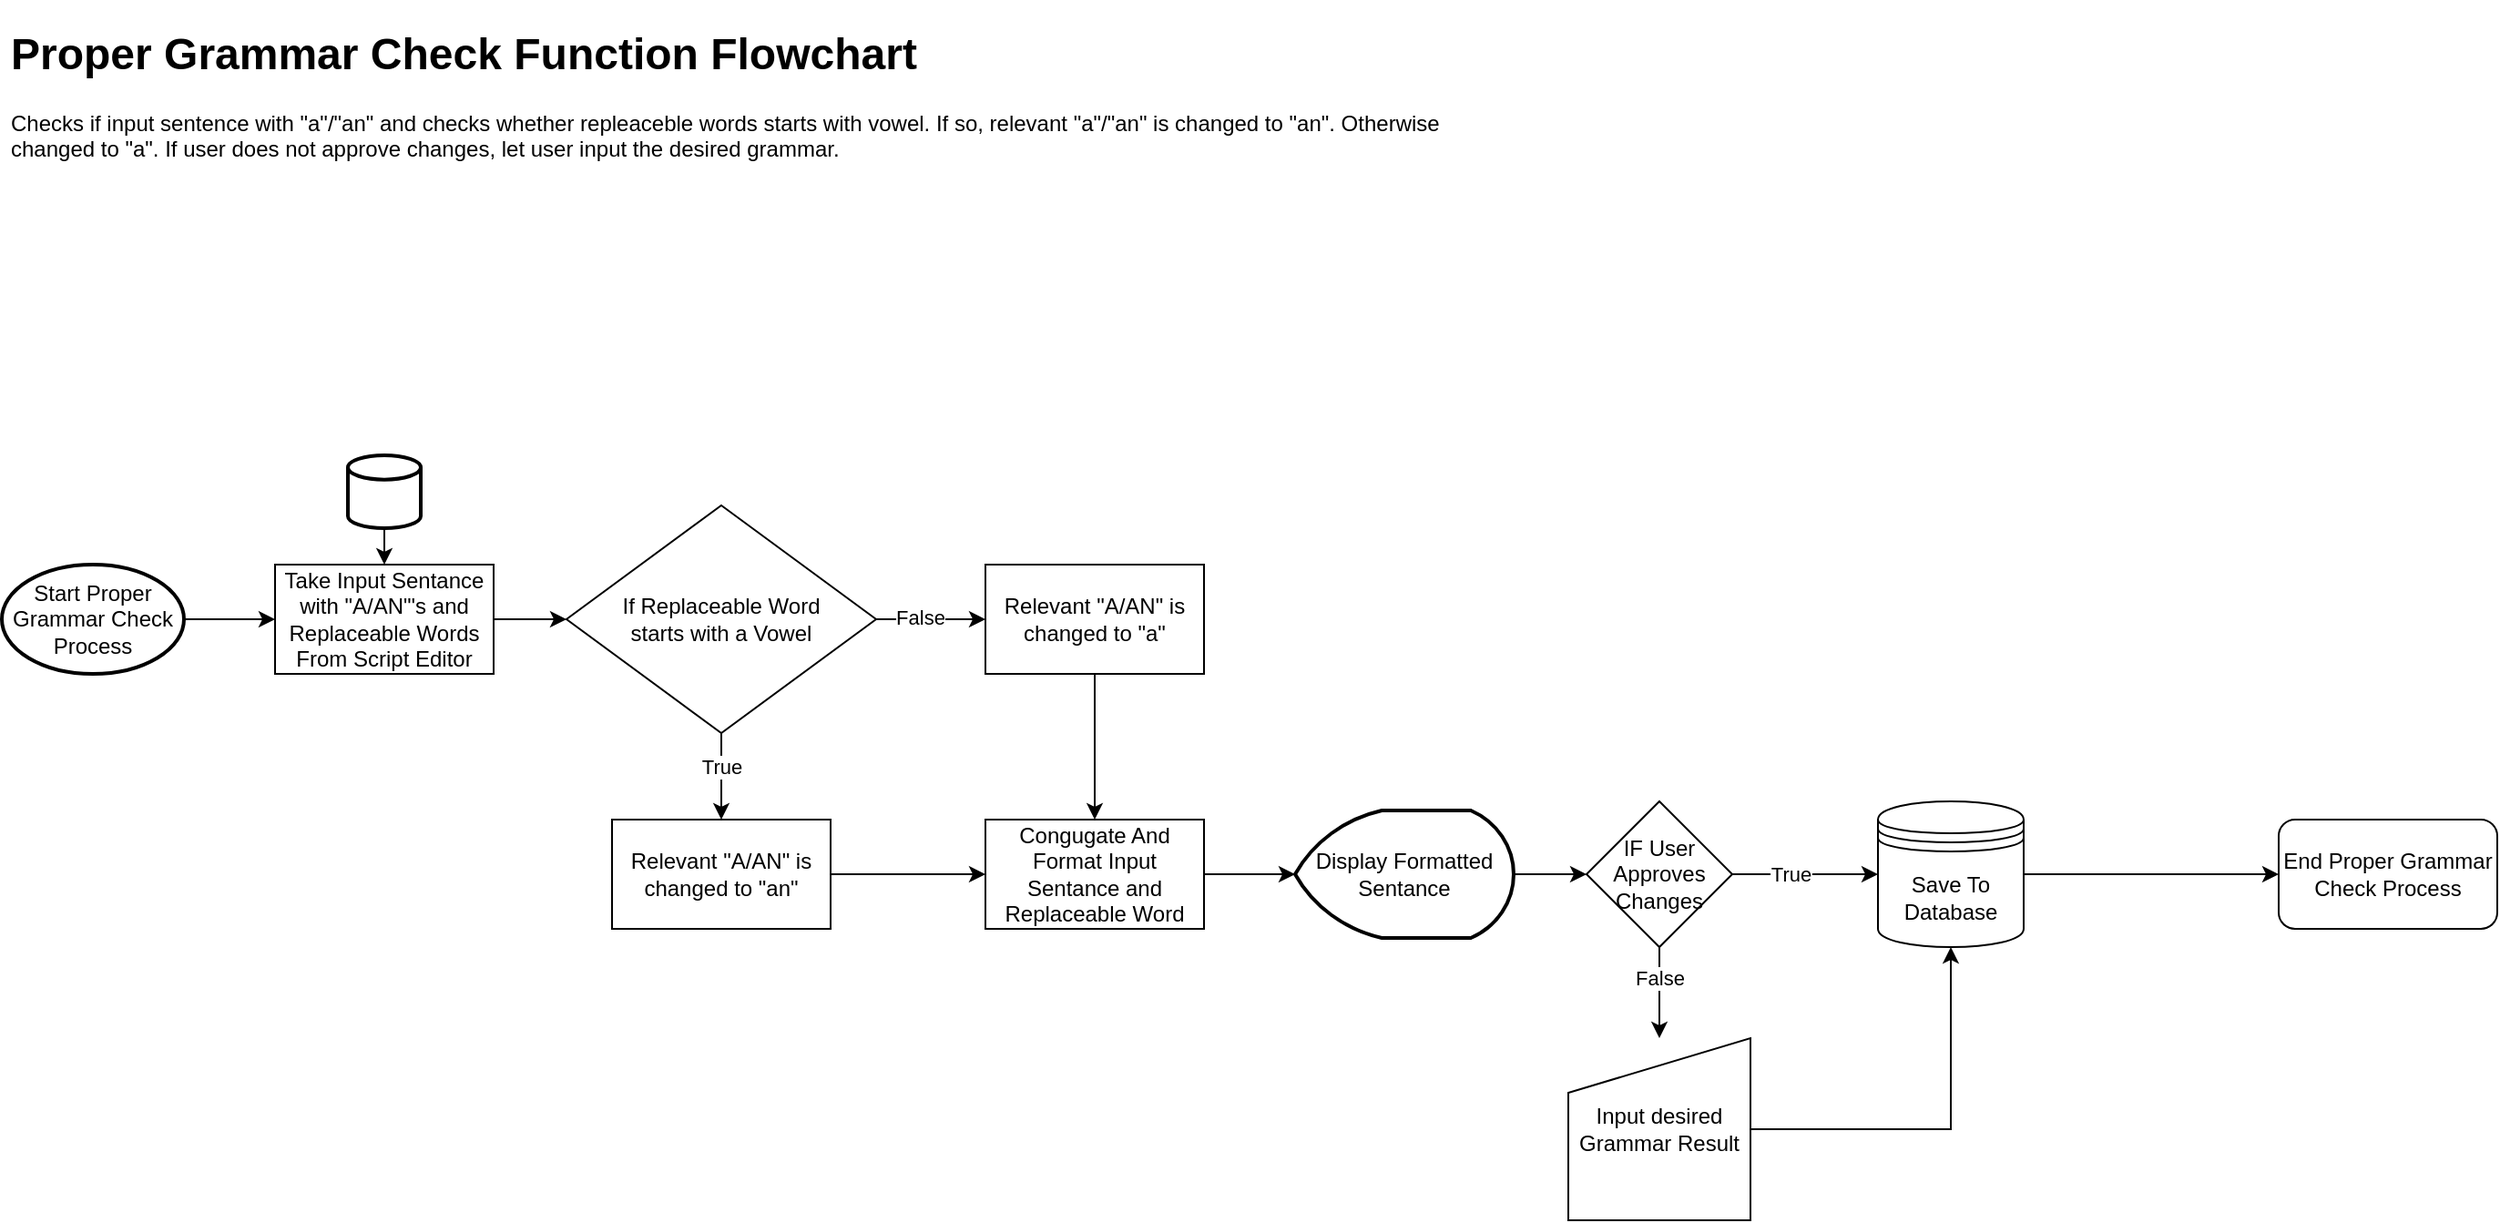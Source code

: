 <mxfile version="20.3.0" type="device"><diagram id="lrqCcZjwJTH0bWe49M1V" name="Page-1"><mxGraphModel dx="2354" dy="1204" grid="1" gridSize="10" guides="1" tooltips="1" connect="1" arrows="1" fold="1" page="1" pageScale="1" pageWidth="850" pageHeight="1100" math="0" shadow="0"><root><mxCell id="0"/><mxCell id="1" parent="0"/><mxCell id="KQFr_JFq5nYqTBUmgTyr-3" style="edgeStyle=orthogonalEdgeStyle;rounded=0;orthogonalLoop=1;jettySize=auto;html=1;entryX=0;entryY=0.5;entryDx=0;entryDy=0;" parent="1" source="KQFr_JFq5nYqTBUmgTyr-2" target="KQFr_JFq5nYqTBUmgTyr-4" edge="1"><mxGeometry relative="1" as="geometry"><mxPoint x="180" y="340" as="targetPoint"/></mxGeometry></mxCell><mxCell id="KQFr_JFq5nYqTBUmgTyr-2" value="Start Proper Grammar Check Process" style="strokeWidth=2;html=1;shape=mxgraph.flowchart.start_1;whiteSpace=wrap;" parent="1" vertex="1"><mxGeometry x="10" y="310" width="100" height="60" as="geometry"/></mxCell><mxCell id="KQFr_JFq5nYqTBUmgTyr-8" style="edgeStyle=orthogonalEdgeStyle;rounded=0;orthogonalLoop=1;jettySize=auto;html=1;entryX=0;entryY=0.5;entryDx=0;entryDy=0;" parent="1" source="KQFr_JFq5nYqTBUmgTyr-4" target="KQFr_JFq5nYqTBUmgTyr-10" edge="1"><mxGeometry relative="1" as="geometry"><mxPoint x="320" y="340" as="targetPoint"/></mxGeometry></mxCell><mxCell id="KQFr_JFq5nYqTBUmgTyr-4" value="Take Input Sentance with &quot;A/AN&quot;'s and Replaceable Words From Script Editor" style="whiteSpace=wrap;html=1;" parent="1" vertex="1"><mxGeometry x="160" y="310" width="120" height="60" as="geometry"/></mxCell><mxCell id="KQFr_JFq5nYqTBUmgTyr-6" style="edgeStyle=orthogonalEdgeStyle;rounded=0;orthogonalLoop=1;jettySize=auto;html=1;exitX=0.5;exitY=1;exitDx=0;exitDy=0;exitPerimeter=0;entryX=0.5;entryY=0;entryDx=0;entryDy=0;" parent="1" source="KQFr_JFq5nYqTBUmgTyr-5" target="KQFr_JFq5nYqTBUmgTyr-4" edge="1"><mxGeometry relative="1" as="geometry"/></mxCell><mxCell id="KQFr_JFq5nYqTBUmgTyr-5" value="" style="strokeWidth=2;html=1;shape=mxgraph.flowchart.database;whiteSpace=wrap;" parent="1" vertex="1"><mxGeometry x="200" y="250" width="40" height="40" as="geometry"/></mxCell><mxCell id="KQFr_JFq5nYqTBUmgTyr-12" style="edgeStyle=orthogonalEdgeStyle;rounded=0;orthogonalLoop=1;jettySize=auto;html=1;entryX=0;entryY=0.5;entryDx=0;entryDy=0;" parent="1" source="KQFr_JFq5nYqTBUmgTyr-10" target="KQFr_JFq5nYqTBUmgTyr-17" edge="1"><mxGeometry relative="1" as="geometry"><mxPoint x="640" y="340" as="targetPoint"/><Array as="points"/></mxGeometry></mxCell><mxCell id="KQFr_JFq5nYqTBUmgTyr-15" value="False" style="edgeLabel;html=1;align=center;verticalAlign=middle;resizable=0;points=[];" parent="KQFr_JFq5nYqTBUmgTyr-12" vertex="1" connectable="0"><mxGeometry x="-0.221" y="1" relative="1" as="geometry"><mxPoint as="offset"/></mxGeometry></mxCell><mxCell id="KQFr_JFq5nYqTBUmgTyr-13" style="edgeStyle=orthogonalEdgeStyle;rounded=0;orthogonalLoop=1;jettySize=auto;html=1;exitX=0.5;exitY=1;exitDx=0;exitDy=0;entryX=0.5;entryY=0;entryDx=0;entryDy=0;" parent="1" source="KQFr_JFq5nYqTBUmgTyr-10" target="KQFr_JFq5nYqTBUmgTyr-16" edge="1"><mxGeometry relative="1" as="geometry"><mxPoint x="405" y="490" as="targetPoint"/></mxGeometry></mxCell><mxCell id="KQFr_JFq5nYqTBUmgTyr-14" value="True" style="edgeLabel;html=1;align=center;verticalAlign=middle;resizable=0;points=[];" parent="KQFr_JFq5nYqTBUmgTyr-13" vertex="1" connectable="0"><mxGeometry x="0.322" relative="1" as="geometry"><mxPoint y="-13" as="offset"/></mxGeometry></mxCell><mxCell id="KQFr_JFq5nYqTBUmgTyr-10" value="If Replaceable Word&lt;br&gt;starts with a Vowel" style="rhombus;whiteSpace=wrap;html=1;" parent="1" vertex="1"><mxGeometry x="320" y="277.5" width="170" height="125" as="geometry"/></mxCell><mxCell id="KQFr_JFq5nYqTBUmgTyr-19" style="edgeStyle=orthogonalEdgeStyle;rounded=0;orthogonalLoop=1;jettySize=auto;html=1;exitX=1;exitY=0.5;exitDx=0;exitDy=0;entryX=0;entryY=0.5;entryDx=0;entryDy=0;" parent="1" source="KQFr_JFq5nYqTBUmgTyr-16" target="KQFr_JFq5nYqTBUmgTyr-18" edge="1"><mxGeometry relative="1" as="geometry"/></mxCell><mxCell id="KQFr_JFq5nYqTBUmgTyr-16" value="Relevant &quot;A/AN&quot; is changed to &quot;an&quot;" style="rounded=0;whiteSpace=wrap;html=1;" parent="1" vertex="1"><mxGeometry x="345" y="450" width="120" height="60" as="geometry"/></mxCell><mxCell id="KQFr_JFq5nYqTBUmgTyr-20" style="edgeStyle=orthogonalEdgeStyle;rounded=0;orthogonalLoop=1;jettySize=auto;html=1;exitX=0.5;exitY=1;exitDx=0;exitDy=0;" parent="1" source="KQFr_JFq5nYqTBUmgTyr-17" target="KQFr_JFq5nYqTBUmgTyr-18" edge="1"><mxGeometry relative="1" as="geometry"/></mxCell><mxCell id="KQFr_JFq5nYqTBUmgTyr-17" value="Relevant &quot;A/AN&quot; is changed to &quot;a&quot;" style="rounded=0;whiteSpace=wrap;html=1;" parent="1" vertex="1"><mxGeometry x="550" y="310" width="120" height="60" as="geometry"/></mxCell><mxCell id="KQFr_JFq5nYqTBUmgTyr-24" style="edgeStyle=orthogonalEdgeStyle;rounded=0;orthogonalLoop=1;jettySize=auto;html=1;" parent="1" source="KQFr_JFq5nYqTBUmgTyr-18" target="KQFr_JFq5nYqTBUmgTyr-23" edge="1"><mxGeometry relative="1" as="geometry"/></mxCell><mxCell id="KQFr_JFq5nYqTBUmgTyr-18" value="Congugate And Format Input Sentance and Replaceable Word" style="rounded=0;whiteSpace=wrap;html=1;" parent="1" vertex="1"><mxGeometry x="550" y="450" width="120" height="60" as="geometry"/></mxCell><mxCell id="Wqo00xY4692ahMJDeQN9-2" style="edgeStyle=orthogonalEdgeStyle;rounded=0;orthogonalLoop=1;jettySize=auto;html=1;" parent="1" source="KQFr_JFq5nYqTBUmgTyr-23" target="Wqo00xY4692ahMJDeQN9-1" edge="1"><mxGeometry relative="1" as="geometry"/></mxCell><mxCell id="KQFr_JFq5nYqTBUmgTyr-23" value="Display Formatted Sentance" style="strokeWidth=2;html=1;shape=mxgraph.flowchart.display;whiteSpace=wrap;" parent="1" vertex="1"><mxGeometry x="720" y="445" width="120" height="70" as="geometry"/></mxCell><mxCell id="Wqo00xY4692ahMJDeQN9-3" style="edgeStyle=orthogonalEdgeStyle;rounded=0;orthogonalLoop=1;jettySize=auto;html=1;exitX=1;exitY=0.5;exitDx=0;exitDy=0;" parent="1" source="Wqo00xY4692ahMJDeQN9-1" target="Wqo00xY4692ahMJDeQN9-9" edge="1"><mxGeometry relative="1" as="geometry"><mxPoint x="1135" y="480" as="targetPoint"/></mxGeometry></mxCell><mxCell id="Wqo00xY4692ahMJDeQN9-4" value="True" style="edgeLabel;html=1;align=center;verticalAlign=middle;resizable=0;points=[];" parent="Wqo00xY4692ahMJDeQN9-3" vertex="1" connectable="0"><mxGeometry x="-0.197" relative="1" as="geometry"><mxPoint as="offset"/></mxGeometry></mxCell><mxCell id="Wqo00xY4692ahMJDeQN9-5" style="edgeStyle=orthogonalEdgeStyle;rounded=0;orthogonalLoop=1;jettySize=auto;html=1;exitX=0.5;exitY=1;exitDx=0;exitDy=0;entryX=0.5;entryY=0;entryDx=0;entryDy=0;" parent="1" source="Wqo00xY4692ahMJDeQN9-1" target="Wqo00xY4692ahMJDeQN9-7" edge="1"><mxGeometry relative="1" as="geometry"><mxPoint x="810" y="590" as="targetPoint"/></mxGeometry></mxCell><mxCell id="Wqo00xY4692ahMJDeQN9-6" value="False" style="edgeLabel;html=1;align=center;verticalAlign=middle;resizable=0;points=[];" parent="Wqo00xY4692ahMJDeQN9-5" vertex="1" connectable="0"><mxGeometry x="-0.33" relative="1" as="geometry"><mxPoint as="offset"/></mxGeometry></mxCell><mxCell id="Wqo00xY4692ahMJDeQN9-1" value="IF User Approves&lt;br&gt;Changes" style="rhombus;whiteSpace=wrap;html=1;" parent="1" vertex="1"><mxGeometry x="880" y="440" width="80" height="80" as="geometry"/></mxCell><mxCell id="Wqo00xY4692ahMJDeQN9-10" style="edgeStyle=orthogonalEdgeStyle;rounded=0;orthogonalLoop=1;jettySize=auto;html=1;entryX=0.5;entryY=1;entryDx=0;entryDy=0;" parent="1" source="Wqo00xY4692ahMJDeQN9-7" target="Wqo00xY4692ahMJDeQN9-9" edge="1"><mxGeometry relative="1" as="geometry"/></mxCell><mxCell id="Wqo00xY4692ahMJDeQN9-7" value="Input desired Grammar Result" style="shape=manualInput;whiteSpace=wrap;html=1;" parent="1" vertex="1"><mxGeometry x="870" y="570" width="100" height="100" as="geometry"/></mxCell><mxCell id="Wqo00xY4692ahMJDeQN9-8" value="End Proper Grammar Check Process" style="rounded=1;whiteSpace=wrap;html=1;" parent="1" vertex="1"><mxGeometry x="1260" y="450" width="120" height="60" as="geometry"/></mxCell><mxCell id="Wqo00xY4692ahMJDeQN9-11" style="edgeStyle=orthogonalEdgeStyle;rounded=0;orthogonalLoop=1;jettySize=auto;html=1;exitX=1;exitY=0.5;exitDx=0;exitDy=0;entryX=0;entryY=0.5;entryDx=0;entryDy=0;" parent="1" source="Wqo00xY4692ahMJDeQN9-9" target="Wqo00xY4692ahMJDeQN9-8" edge="1"><mxGeometry relative="1" as="geometry"/></mxCell><mxCell id="Wqo00xY4692ahMJDeQN9-9" value="Save To Database" style="shape=datastore;whiteSpace=wrap;html=1;" parent="1" vertex="1"><mxGeometry x="1040" y="440" width="80" height="80" as="geometry"/></mxCell><mxCell id="0oCE9ah23gJtodFYxUl2-1" value="&lt;h1&gt;Proper Grammar Check Function Flowchart&lt;/h1&gt;&lt;p&gt;Checks if input sentence with &quot;a&quot;/&quot;an&quot; and checks whether repleaceble words starts with vowel. If so, relevant &quot;a&quot;/&quot;an&quot; is changed to &quot;an&quot;. Otherwise changed to &quot;a&quot;. If user does not approve changes, let user input the desired grammar.&lt;/p&gt;" style="text;html=1;strokeColor=none;fillColor=none;spacing=5;spacingTop=-20;whiteSpace=wrap;overflow=hidden;rounded=0;" vertex="1" parent="1"><mxGeometry x="10" y="10" width="830" height="120" as="geometry"/></mxCell></root></mxGraphModel></diagram></mxfile>